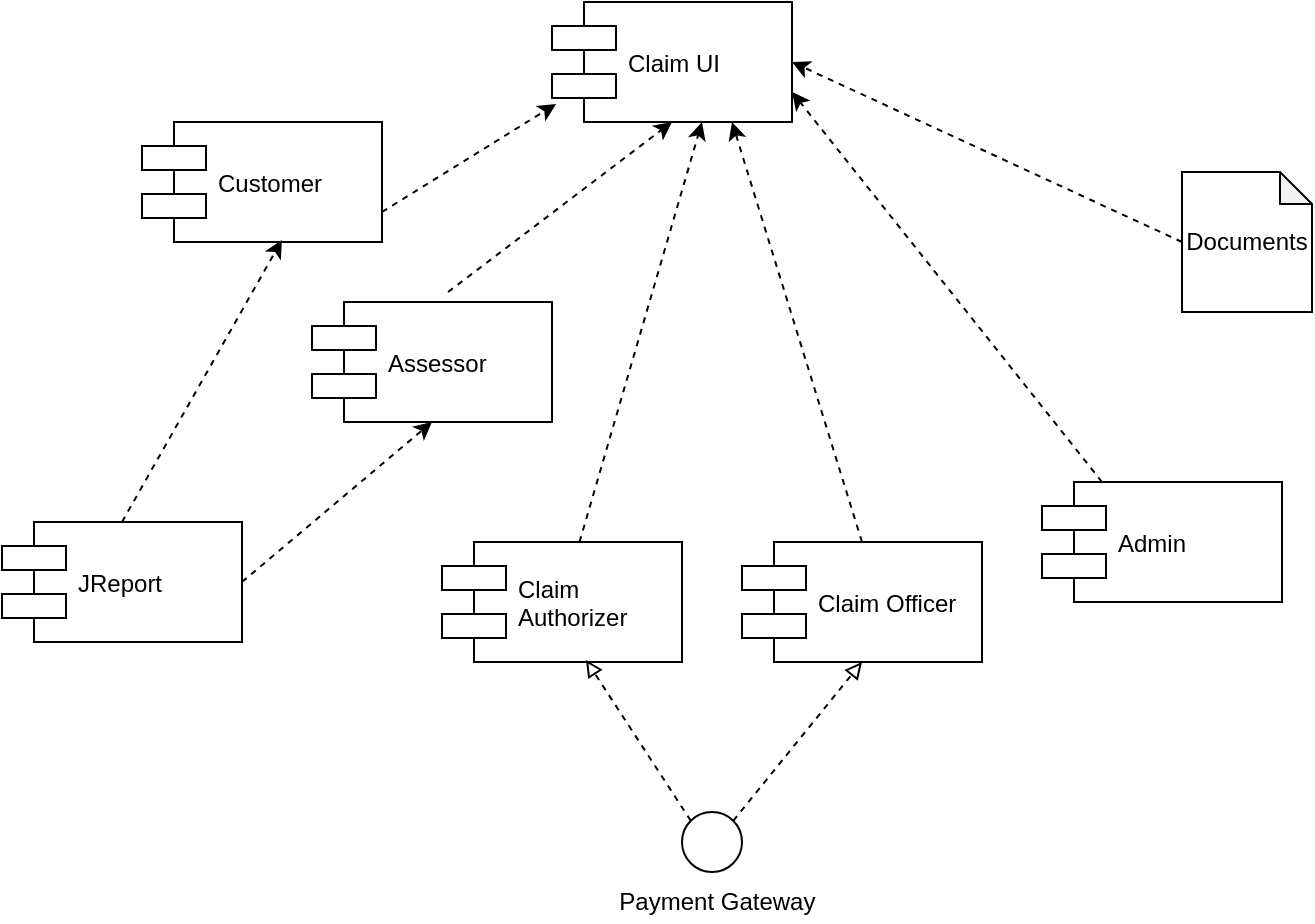 <mxfile version="10.7.5" type="device"><diagram id="J-jomlSsHwDnv8W3DBcj" name="Page-1"><mxGraphModel dx="840" dy="403" grid="1" gridSize="10" guides="1" tooltips="1" connect="1" arrows="1" fold="1" page="1" pageScale="1" pageWidth="850" pageHeight="1100" math="0" shadow="0"><root><mxCell id="0"/><mxCell id="1" parent="0"/><mxCell id="xM5P-E6SgkOSSBUnapyS-1" value="Customer" style="shape=component;align=left;spacingLeft=36;" vertex="1" parent="1"><mxGeometry x="160" y="170" width="120" height="60" as="geometry"/></mxCell><mxCell id="xM5P-E6SgkOSSBUnapyS-2" value="Claim UI" style="shape=component;align=left;spacingLeft=36;" vertex="1" parent="1"><mxGeometry x="365" y="110" width="120" height="60" as="geometry"/></mxCell><mxCell id="xM5P-E6SgkOSSBUnapyS-3" value="Admin" style="shape=component;align=left;spacingLeft=36;" vertex="1" parent="1"><mxGeometry x="610" y="350" width="120" height="60" as="geometry"/></mxCell><mxCell id="xM5P-E6SgkOSSBUnapyS-4" value="Claim Officer" style="shape=component;align=left;spacingLeft=36;" vertex="1" parent="1"><mxGeometry x="460" y="380" width="120" height="60" as="geometry"/></mxCell><mxCell id="xM5P-E6SgkOSSBUnapyS-5" value="Assessor" style="shape=component;align=left;spacingLeft=36;" vertex="1" parent="1"><mxGeometry x="245" y="260" width="120" height="60" as="geometry"/></mxCell><mxCell id="xM5P-E6SgkOSSBUnapyS-6" value="Claim&#10;Authorizer" style="shape=component;align=left;spacingLeft=36;" vertex="1" parent="1"><mxGeometry x="310" y="380" width="120" height="60" as="geometry"/></mxCell><mxCell id="xM5P-E6SgkOSSBUnapyS-7" value="" style="endArrow=classic;html=1;entryX=0.017;entryY=0.85;entryDx=0;entryDy=0;entryPerimeter=0;exitX=1;exitY=0.75;exitDx=0;exitDy=0;dashed=1;" edge="1" parent="1" source="xM5P-E6SgkOSSBUnapyS-1" target="xM5P-E6SgkOSSBUnapyS-2"><mxGeometry width="50" height="50" relative="1" as="geometry"><mxPoint x="255" y="210" as="sourcePoint"/><mxPoint x="305" y="160" as="targetPoint"/></mxGeometry></mxCell><mxCell id="xM5P-E6SgkOSSBUnapyS-8" value="" style="endArrow=classic;html=1;entryX=0.5;entryY=1;entryDx=0;entryDy=0;exitX=0.567;exitY=-0.083;exitDx=0;exitDy=0;dashed=1;exitPerimeter=0;" edge="1" parent="1" source="xM5P-E6SgkOSSBUnapyS-5" target="xM5P-E6SgkOSSBUnapyS-2"><mxGeometry width="50" height="50" relative="1" as="geometry"><mxPoint x="321.5" y="270" as="sourcePoint"/><mxPoint x="408.5" y="216" as="targetPoint"/></mxGeometry></mxCell><mxCell id="xM5P-E6SgkOSSBUnapyS-9" value="" style="endArrow=classic;html=1;entryX=0.75;entryY=1;entryDx=0;entryDy=0;exitX=0.5;exitY=0;exitDx=0;exitDy=0;dashed=1;" edge="1" parent="1" source="xM5P-E6SgkOSSBUnapyS-4" target="xM5P-E6SgkOSSBUnapyS-2"><mxGeometry width="50" height="50" relative="1" as="geometry"><mxPoint x="300" y="235" as="sourcePoint"/><mxPoint x="387" y="181" as="targetPoint"/></mxGeometry></mxCell><mxCell id="xM5P-E6SgkOSSBUnapyS-10" value="" style="endArrow=classic;html=1;entryX=1;entryY=0.75;entryDx=0;entryDy=0;exitX=0.25;exitY=0;exitDx=0;exitDy=0;dashed=1;" edge="1" parent="1" source="xM5P-E6SgkOSSBUnapyS-3" target="xM5P-E6SgkOSSBUnapyS-2"><mxGeometry width="50" height="50" relative="1" as="geometry"><mxPoint x="310" y="245" as="sourcePoint"/><mxPoint x="397" y="191" as="targetPoint"/></mxGeometry></mxCell><mxCell id="xM5P-E6SgkOSSBUnapyS-11" value="" style="endArrow=classic;html=1;entryX=0.625;entryY=1;entryDx=0;entryDy=0;entryPerimeter=0;dashed=1;" edge="1" parent="1" source="xM5P-E6SgkOSSBUnapyS-6" target="xM5P-E6SgkOSSBUnapyS-2"><mxGeometry width="50" height="50" relative="1" as="geometry"><mxPoint x="320" y="255" as="sourcePoint"/><mxPoint x="407" y="201" as="targetPoint"/></mxGeometry></mxCell><mxCell id="xM5P-E6SgkOSSBUnapyS-12" value="JReport" style="shape=component;align=left;spacingLeft=36;" vertex="1" parent="1"><mxGeometry x="90" y="370" width="120" height="60" as="geometry"/></mxCell><mxCell id="xM5P-E6SgkOSSBUnapyS-13" value="" style="endArrow=classic;html=1;entryX=0.583;entryY=0.983;entryDx=0;entryDy=0;entryPerimeter=0;exitX=0.5;exitY=0;exitDx=0;exitDy=0;dashed=1;" edge="1" parent="1" source="xM5P-E6SgkOSSBUnapyS-12" target="xM5P-E6SgkOSSBUnapyS-1"><mxGeometry width="50" height="50" relative="1" as="geometry"><mxPoint x="330" y="265" as="sourcePoint"/><mxPoint x="417" y="211" as="targetPoint"/></mxGeometry></mxCell><mxCell id="xM5P-E6SgkOSSBUnapyS-14" value="" style="endArrow=classic;html=1;entryX=0.5;entryY=1;entryDx=0;entryDy=0;exitX=1;exitY=0.5;exitDx=0;exitDy=0;dashed=1;" edge="1" parent="1" source="xM5P-E6SgkOSSBUnapyS-12" target="xM5P-E6SgkOSSBUnapyS-5"><mxGeometry width="50" height="50" relative="1" as="geometry"><mxPoint x="340" y="275" as="sourcePoint"/><mxPoint x="427" y="221" as="targetPoint"/></mxGeometry></mxCell><mxCell id="xM5P-E6SgkOSSBUnapyS-15" value="Documents" style="shape=note;whiteSpace=wrap;html=1;backgroundOutline=1;darkOpacity=0.05;size=16;" vertex="1" parent="1"><mxGeometry x="680" y="195" width="65" height="70" as="geometry"/></mxCell><mxCell id="xM5P-E6SgkOSSBUnapyS-16" value="" style="endArrow=classic;html=1;entryX=1;entryY=0.5;entryDx=0;entryDy=0;exitX=0;exitY=0.5;exitDx=0;exitDy=0;dashed=1;exitPerimeter=0;" edge="1" parent="1" source="xM5P-E6SgkOSSBUnapyS-15" target="xM5P-E6SgkOSSBUnapyS-2"><mxGeometry width="50" height="50" relative="1" as="geometry"><mxPoint x="350" y="285" as="sourcePoint"/><mxPoint x="437" y="231" as="targetPoint"/></mxGeometry></mxCell><mxCell id="xM5P-E6SgkOSSBUnapyS-18" value="" style="ellipse;whiteSpace=wrap;html=1;aspect=fixed;" vertex="1" parent="1"><mxGeometry x="430" y="515" width="30" height="30" as="geometry"/></mxCell><mxCell id="xM5P-E6SgkOSSBUnapyS-19" value="&amp;nbsp; Payment Gateway" style="text;html=1;resizable=0;points=[];autosize=1;align=left;verticalAlign=top;spacingTop=-4;" vertex="1" parent="1"><mxGeometry x="390" y="550" width="120" height="20" as="geometry"/></mxCell><mxCell id="xM5P-E6SgkOSSBUnapyS-20" value="" style="endArrow=block;html=1;dashed=1;entryX=0.6;entryY=0.983;entryDx=0;entryDy=0;entryPerimeter=0;exitX=0;exitY=0;exitDx=0;exitDy=0;endFill=0;" edge="1" parent="1" source="xM5P-E6SgkOSSBUnapyS-18" target="xM5P-E6SgkOSSBUnapyS-6"><mxGeometry width="50" height="50" relative="1" as="geometry"><mxPoint x="90" y="640" as="sourcePoint"/><mxPoint x="140" y="590" as="targetPoint"/></mxGeometry></mxCell><mxCell id="xM5P-E6SgkOSSBUnapyS-21" value="" style="endArrow=block;html=1;dashed=1;entryX=0.5;entryY=1;entryDx=0;entryDy=0;exitX=1;exitY=0;exitDx=0;exitDy=0;endFill=0;" edge="1" parent="1" source="xM5P-E6SgkOSSBUnapyS-18" target="xM5P-E6SgkOSSBUnapyS-4"><mxGeometry width="50" height="50" relative="1" as="geometry"><mxPoint x="90" y="640" as="sourcePoint"/><mxPoint x="140" y="590" as="targetPoint"/></mxGeometry></mxCell></root></mxGraphModel></diagram></mxfile>